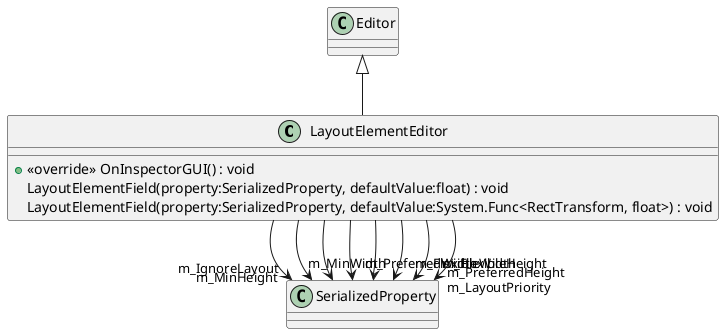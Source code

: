 @startuml
class LayoutElementEditor {
    + <<override>> OnInspectorGUI() : void
    LayoutElementField(property:SerializedProperty, defaultValue:float) : void
    LayoutElementField(property:SerializedProperty, defaultValue:System.Func<RectTransform, float>) : void
}
Editor <|-- LayoutElementEditor
LayoutElementEditor --> "m_IgnoreLayout" SerializedProperty
LayoutElementEditor --> "m_MinWidth" SerializedProperty
LayoutElementEditor --> "m_MinHeight" SerializedProperty
LayoutElementEditor --> "m_PreferredWidth" SerializedProperty
LayoutElementEditor --> "m_PreferredHeight" SerializedProperty
LayoutElementEditor --> "m_FlexibleWidth" SerializedProperty
LayoutElementEditor --> "m_FlexibleHeight" SerializedProperty
LayoutElementEditor --> "m_LayoutPriority" SerializedProperty
@enduml
